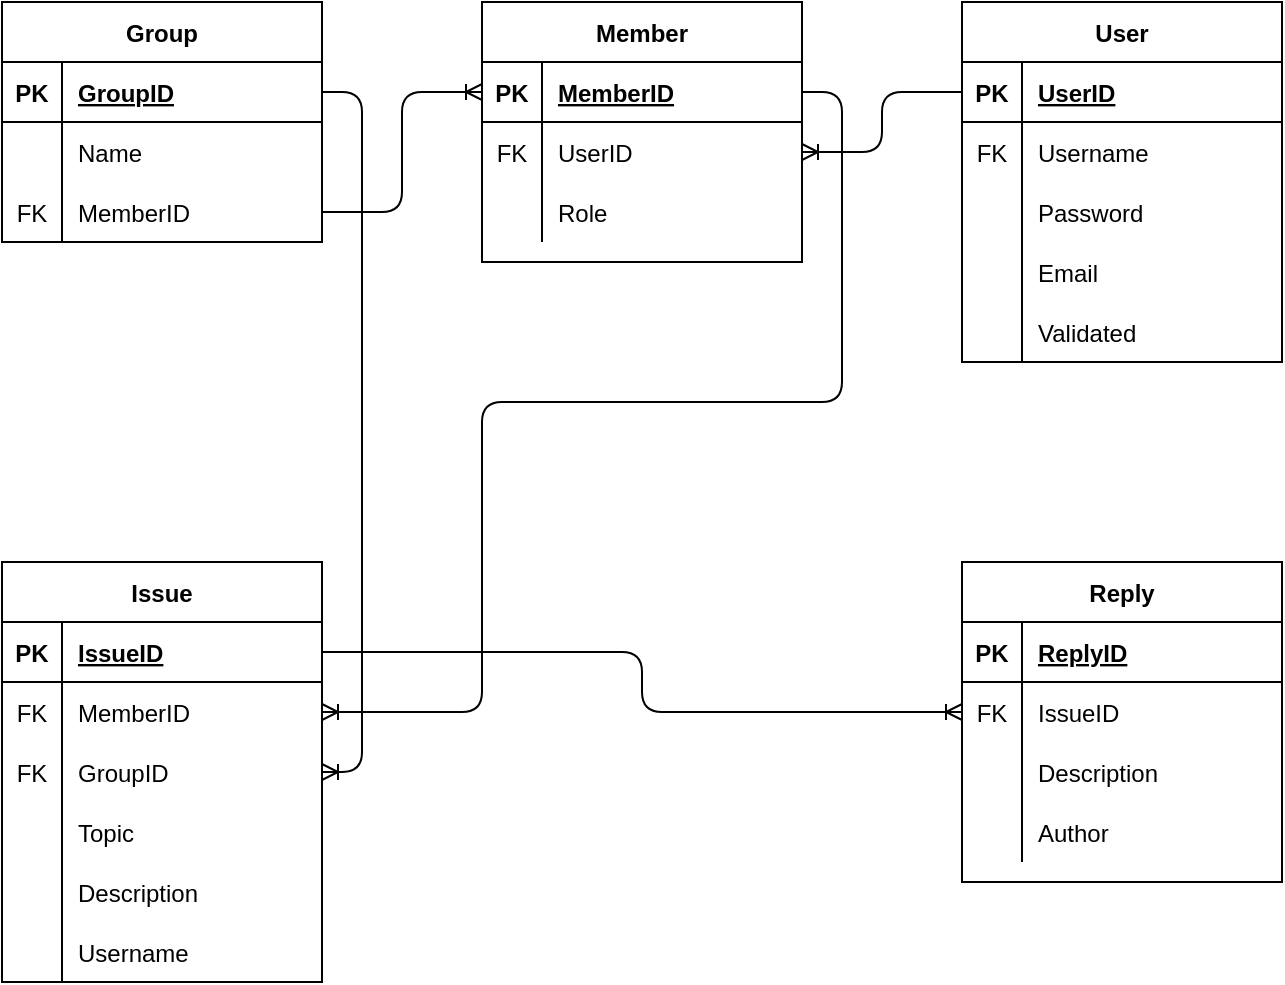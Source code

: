 <mxfile version="13.8.3" type="github">
  <diagram id="bxU3fk7m5OpbvBLP904j" name="Page-1">
    <mxGraphModel dx="1038" dy="575" grid="1" gridSize="10" guides="1" tooltips="1" connect="1" arrows="1" fold="1" page="1" pageScale="1" pageWidth="850" pageHeight="1100" math="0" shadow="0">
      <root>
        <mxCell id="0" />
        <mxCell id="1" parent="0" />
        <mxCell id="K057KEZizGarsnSes37f-97" style="edgeStyle=orthogonalEdgeStyle;rounded=1;orthogonalLoop=1;jettySize=auto;html=1;exitX=1;exitY=0.5;exitDx=0;exitDy=0;entryX=0;entryY=0.5;entryDx=0;entryDy=0;startArrow=none;startFill=0;endArrow=ERoneToMany;endFill=0;" parent="1" source="K057KEZizGarsnSes37f-45" target="K057KEZizGarsnSes37f-88" edge="1">
          <mxGeometry relative="1" as="geometry">
            <Array as="points">
              <mxPoint x="400" y="365" />
              <mxPoint x="400" y="395" />
            </Array>
          </mxGeometry>
        </mxCell>
        <mxCell id="K057KEZizGarsnSes37f-1" value="User" style="shape=table;startSize=30;container=1;collapsible=1;childLayout=tableLayout;fixedRows=1;rowLines=0;fontStyle=1;align=center;resizeLast=1;" parent="1" vertex="1">
          <mxGeometry x="560" y="40" width="160" height="180" as="geometry" />
        </mxCell>
        <mxCell id="K057KEZizGarsnSes37f-2" value="" style="shape=partialRectangle;collapsible=0;dropTarget=0;pointerEvents=0;fillColor=none;top=0;left=0;bottom=1;right=0;points=[[0,0.5],[1,0.5]];portConstraint=eastwest;" parent="K057KEZizGarsnSes37f-1" vertex="1">
          <mxGeometry y="30" width="160" height="30" as="geometry" />
        </mxCell>
        <mxCell id="K057KEZizGarsnSes37f-3" value="PK" style="shape=partialRectangle;connectable=0;fillColor=none;top=0;left=0;bottom=0;right=0;fontStyle=1;overflow=hidden;" parent="K057KEZizGarsnSes37f-2" vertex="1">
          <mxGeometry width="30" height="30" as="geometry" />
        </mxCell>
        <mxCell id="K057KEZizGarsnSes37f-4" value="UserID" style="shape=partialRectangle;connectable=0;fillColor=none;top=0;left=0;bottom=0;right=0;align=left;spacingLeft=6;fontStyle=5;overflow=hidden;" parent="K057KEZizGarsnSes37f-2" vertex="1">
          <mxGeometry x="30" width="130" height="30" as="geometry" />
        </mxCell>
        <mxCell id="K057KEZizGarsnSes37f-5" value="" style="shape=partialRectangle;collapsible=0;dropTarget=0;pointerEvents=0;fillColor=none;top=0;left=0;bottom=0;right=0;points=[[0,0.5],[1,0.5]];portConstraint=eastwest;" parent="K057KEZizGarsnSes37f-1" vertex="1">
          <mxGeometry y="60" width="160" height="30" as="geometry" />
        </mxCell>
        <mxCell id="K057KEZizGarsnSes37f-6" value="FK" style="shape=partialRectangle;connectable=0;fillColor=none;top=0;left=0;bottom=0;right=0;editable=1;overflow=hidden;" parent="K057KEZizGarsnSes37f-5" vertex="1">
          <mxGeometry width="30" height="30" as="geometry" />
        </mxCell>
        <mxCell id="K057KEZizGarsnSes37f-7" value="Username" style="shape=partialRectangle;connectable=0;fillColor=none;top=0;left=0;bottom=0;right=0;align=left;spacingLeft=6;overflow=hidden;" parent="K057KEZizGarsnSes37f-5" vertex="1">
          <mxGeometry x="30" width="130" height="30" as="geometry" />
        </mxCell>
        <mxCell id="K057KEZizGarsnSes37f-8" value="" style="shape=partialRectangle;collapsible=0;dropTarget=0;pointerEvents=0;fillColor=none;top=0;left=0;bottom=0;right=0;points=[[0,0.5],[1,0.5]];portConstraint=eastwest;" parent="K057KEZizGarsnSes37f-1" vertex="1">
          <mxGeometry y="90" width="160" height="30" as="geometry" />
        </mxCell>
        <mxCell id="K057KEZizGarsnSes37f-9" value="" style="shape=partialRectangle;connectable=0;fillColor=none;top=0;left=0;bottom=0;right=0;editable=1;overflow=hidden;" parent="K057KEZizGarsnSes37f-8" vertex="1">
          <mxGeometry width="30" height="30" as="geometry" />
        </mxCell>
        <mxCell id="K057KEZizGarsnSes37f-10" value="Password" style="shape=partialRectangle;connectable=0;fillColor=none;top=0;left=0;bottom=0;right=0;align=left;spacingLeft=6;overflow=hidden;" parent="K057KEZizGarsnSes37f-8" vertex="1">
          <mxGeometry x="30" width="130" height="30" as="geometry" />
        </mxCell>
        <mxCell id="K057KEZizGarsnSes37f-11" value="" style="shape=partialRectangle;collapsible=0;dropTarget=0;pointerEvents=0;fillColor=none;top=0;left=0;bottom=0;right=0;points=[[0,0.5],[1,0.5]];portConstraint=eastwest;" parent="K057KEZizGarsnSes37f-1" vertex="1">
          <mxGeometry y="120" width="160" height="30" as="geometry" />
        </mxCell>
        <mxCell id="K057KEZizGarsnSes37f-12" value="" style="shape=partialRectangle;connectable=0;fillColor=none;top=0;left=0;bottom=0;right=0;editable=1;overflow=hidden;" parent="K057KEZizGarsnSes37f-11" vertex="1">
          <mxGeometry width="30" height="30" as="geometry" />
        </mxCell>
        <mxCell id="K057KEZizGarsnSes37f-13" value="Email" style="shape=partialRectangle;connectable=0;fillColor=none;top=0;left=0;bottom=0;right=0;align=left;spacingLeft=6;overflow=hidden;" parent="K057KEZizGarsnSes37f-11" vertex="1">
          <mxGeometry x="30" width="130" height="30" as="geometry" />
        </mxCell>
        <mxCell id="gorFcoBJhtHLjQZS5to7-1" value="" style="shape=partialRectangle;collapsible=0;dropTarget=0;pointerEvents=0;fillColor=none;top=0;left=0;bottom=0;right=0;points=[[0,0.5],[1,0.5]];portConstraint=eastwest;" parent="K057KEZizGarsnSes37f-1" vertex="1">
          <mxGeometry y="150" width="160" height="30" as="geometry" />
        </mxCell>
        <mxCell id="gorFcoBJhtHLjQZS5to7-2" value="" style="shape=partialRectangle;connectable=0;fillColor=none;top=0;left=0;bottom=0;right=0;editable=1;overflow=hidden;" parent="gorFcoBJhtHLjQZS5to7-1" vertex="1">
          <mxGeometry width="30" height="30" as="geometry" />
        </mxCell>
        <mxCell id="gorFcoBJhtHLjQZS5to7-3" value="Validated" style="shape=partialRectangle;connectable=0;fillColor=none;top=0;left=0;bottom=0;right=0;align=left;spacingLeft=6;overflow=hidden;" parent="gorFcoBJhtHLjQZS5to7-1" vertex="1">
          <mxGeometry x="30" width="130" height="30" as="geometry" />
        </mxCell>
        <mxCell id="K057KEZizGarsnSes37f-19" value="Group" style="shape=table;startSize=30;container=1;collapsible=1;childLayout=tableLayout;fixedRows=1;rowLines=0;fontStyle=1;align=center;resizeLast=1;" parent="1" vertex="1">
          <mxGeometry x="80" y="40" width="160" height="120" as="geometry" />
        </mxCell>
        <mxCell id="K057KEZizGarsnSes37f-20" value="" style="shape=partialRectangle;collapsible=0;dropTarget=0;pointerEvents=0;fillColor=none;top=0;left=0;bottom=1;right=0;points=[[0,0.5],[1,0.5]];portConstraint=eastwest;" parent="K057KEZizGarsnSes37f-19" vertex="1">
          <mxGeometry y="30" width="160" height="30" as="geometry" />
        </mxCell>
        <mxCell id="K057KEZizGarsnSes37f-21" value="PK" style="shape=partialRectangle;connectable=0;fillColor=none;top=0;left=0;bottom=0;right=0;fontStyle=1;overflow=hidden;" parent="K057KEZizGarsnSes37f-20" vertex="1">
          <mxGeometry width="30" height="30" as="geometry" />
        </mxCell>
        <mxCell id="K057KEZizGarsnSes37f-22" value="GroupID" style="shape=partialRectangle;connectable=0;fillColor=none;top=0;left=0;bottom=0;right=0;align=left;spacingLeft=6;fontStyle=5;overflow=hidden;" parent="K057KEZizGarsnSes37f-20" vertex="1">
          <mxGeometry x="30" width="130" height="30" as="geometry" />
        </mxCell>
        <mxCell id="K057KEZizGarsnSes37f-23" value="" style="shape=partialRectangle;collapsible=0;dropTarget=0;pointerEvents=0;fillColor=none;top=0;left=0;bottom=0;right=0;points=[[0,0.5],[1,0.5]];portConstraint=eastwest;" parent="K057KEZizGarsnSes37f-19" vertex="1">
          <mxGeometry y="60" width="160" height="30" as="geometry" />
        </mxCell>
        <mxCell id="K057KEZizGarsnSes37f-24" value="" style="shape=partialRectangle;connectable=0;fillColor=none;top=0;left=0;bottom=0;right=0;editable=1;overflow=hidden;" parent="K057KEZizGarsnSes37f-23" vertex="1">
          <mxGeometry width="30" height="30" as="geometry" />
        </mxCell>
        <mxCell id="K057KEZizGarsnSes37f-25" value="Name" style="shape=partialRectangle;connectable=0;fillColor=none;top=0;left=0;bottom=0;right=0;align=left;spacingLeft=6;overflow=hidden;" parent="K057KEZizGarsnSes37f-23" vertex="1">
          <mxGeometry x="30" width="130" height="30" as="geometry" />
        </mxCell>
        <mxCell id="K057KEZizGarsnSes37f-26" value="" style="shape=partialRectangle;collapsible=0;dropTarget=0;pointerEvents=0;fillColor=none;top=0;left=0;bottom=0;right=0;points=[[0,0.5],[1,0.5]];portConstraint=eastwest;" parent="K057KEZizGarsnSes37f-19" vertex="1">
          <mxGeometry y="90" width="160" height="30" as="geometry" />
        </mxCell>
        <mxCell id="K057KEZizGarsnSes37f-27" value="FK" style="shape=partialRectangle;connectable=0;fillColor=none;top=0;left=0;bottom=0;right=0;editable=1;overflow=hidden;" parent="K057KEZizGarsnSes37f-26" vertex="1">
          <mxGeometry width="30" height="30" as="geometry" />
        </mxCell>
        <mxCell id="K057KEZizGarsnSes37f-28" value="MemberID" style="shape=partialRectangle;connectable=0;fillColor=none;top=0;left=0;bottom=0;right=0;align=left;spacingLeft=6;overflow=hidden;" parent="K057KEZizGarsnSes37f-26" vertex="1">
          <mxGeometry x="30" width="130" height="30" as="geometry" />
        </mxCell>
        <mxCell id="K057KEZizGarsnSes37f-61" value="Member" style="shape=table;startSize=30;container=1;collapsible=1;childLayout=tableLayout;fixedRows=1;rowLines=0;fontStyle=1;align=center;resizeLast=1;" parent="1" vertex="1">
          <mxGeometry x="320" y="40" width="160" height="130" as="geometry" />
        </mxCell>
        <mxCell id="K057KEZizGarsnSes37f-62" value="" style="shape=partialRectangle;collapsible=0;dropTarget=0;pointerEvents=0;fillColor=none;top=0;left=0;bottom=1;right=0;points=[[0,0.5],[1,0.5]];portConstraint=eastwest;" parent="K057KEZizGarsnSes37f-61" vertex="1">
          <mxGeometry y="30" width="160" height="30" as="geometry" />
        </mxCell>
        <mxCell id="K057KEZizGarsnSes37f-63" value="PK" style="shape=partialRectangle;connectable=0;fillColor=none;top=0;left=0;bottom=0;right=0;fontStyle=1;overflow=hidden;" parent="K057KEZizGarsnSes37f-62" vertex="1">
          <mxGeometry width="30" height="30" as="geometry" />
        </mxCell>
        <mxCell id="K057KEZizGarsnSes37f-64" value="MemberID" style="shape=partialRectangle;connectable=0;fillColor=none;top=0;left=0;bottom=0;right=0;align=left;spacingLeft=6;fontStyle=5;overflow=hidden;" parent="K057KEZizGarsnSes37f-62" vertex="1">
          <mxGeometry x="30" width="130" height="30" as="geometry" />
        </mxCell>
        <mxCell id="K057KEZizGarsnSes37f-65" value="" style="shape=partialRectangle;collapsible=0;dropTarget=0;pointerEvents=0;fillColor=none;top=0;left=0;bottom=0;right=0;points=[[0,0.5],[1,0.5]];portConstraint=eastwest;" parent="K057KEZizGarsnSes37f-61" vertex="1">
          <mxGeometry y="60" width="160" height="30" as="geometry" />
        </mxCell>
        <mxCell id="K057KEZizGarsnSes37f-66" value="FK" style="shape=partialRectangle;connectable=0;fillColor=none;top=0;left=0;bottom=0;right=0;editable=1;overflow=hidden;" parent="K057KEZizGarsnSes37f-65" vertex="1">
          <mxGeometry width="30" height="30" as="geometry" />
        </mxCell>
        <mxCell id="K057KEZizGarsnSes37f-67" value="UserID" style="shape=partialRectangle;connectable=0;fillColor=none;top=0;left=0;bottom=0;right=0;align=left;spacingLeft=6;overflow=hidden;" parent="K057KEZizGarsnSes37f-65" vertex="1">
          <mxGeometry x="30" width="130" height="30" as="geometry" />
        </mxCell>
        <mxCell id="K057KEZizGarsnSes37f-68" value="" style="shape=partialRectangle;collapsible=0;dropTarget=0;pointerEvents=0;fillColor=none;top=0;left=0;bottom=0;right=0;points=[[0,0.5],[1,0.5]];portConstraint=eastwest;" parent="K057KEZizGarsnSes37f-61" vertex="1">
          <mxGeometry y="90" width="160" height="30" as="geometry" />
        </mxCell>
        <mxCell id="K057KEZizGarsnSes37f-69" value="" style="shape=partialRectangle;connectable=0;fillColor=none;top=0;left=0;bottom=0;right=0;editable=1;overflow=hidden;" parent="K057KEZizGarsnSes37f-68" vertex="1">
          <mxGeometry width="30" height="30" as="geometry" />
        </mxCell>
        <mxCell id="K057KEZizGarsnSes37f-70" value="Role" style="shape=partialRectangle;connectable=0;fillColor=none;top=0;left=0;bottom=0;right=0;align=left;spacingLeft=6;overflow=hidden;" parent="K057KEZizGarsnSes37f-68" vertex="1">
          <mxGeometry x="30" width="130" height="30" as="geometry" />
        </mxCell>
        <mxCell id="K057KEZizGarsnSes37f-44" value="Issue" style="shape=table;startSize=30;container=1;collapsible=1;childLayout=tableLayout;fixedRows=1;rowLines=0;fontStyle=1;align=center;resizeLast=1;" parent="1" vertex="1">
          <mxGeometry x="80" y="320" width="160" height="210" as="geometry" />
        </mxCell>
        <mxCell id="K057KEZizGarsnSes37f-45" value="" style="shape=partialRectangle;collapsible=0;dropTarget=0;pointerEvents=0;fillColor=none;top=0;left=0;bottom=1;right=0;points=[[0,0.5],[1,0.5]];portConstraint=eastwest;" parent="K057KEZizGarsnSes37f-44" vertex="1">
          <mxGeometry y="30" width="160" height="30" as="geometry" />
        </mxCell>
        <mxCell id="K057KEZizGarsnSes37f-46" value="PK" style="shape=partialRectangle;connectable=0;fillColor=none;top=0;left=0;bottom=0;right=0;fontStyle=1;overflow=hidden;" parent="K057KEZizGarsnSes37f-45" vertex="1">
          <mxGeometry width="30" height="30" as="geometry" />
        </mxCell>
        <mxCell id="K057KEZizGarsnSes37f-47" value="IssueID" style="shape=partialRectangle;connectable=0;fillColor=none;top=0;left=0;bottom=0;right=0;align=left;spacingLeft=6;fontStyle=5;overflow=hidden;" parent="K057KEZizGarsnSes37f-45" vertex="1">
          <mxGeometry x="30" width="130" height="30" as="geometry" />
        </mxCell>
        <mxCell id="K057KEZizGarsnSes37f-48" value="" style="shape=partialRectangle;collapsible=0;dropTarget=0;pointerEvents=0;fillColor=none;top=0;left=0;bottom=0;right=0;points=[[0,0.5],[1,0.5]];portConstraint=eastwest;" parent="K057KEZizGarsnSes37f-44" vertex="1">
          <mxGeometry y="60" width="160" height="30" as="geometry" />
        </mxCell>
        <mxCell id="K057KEZizGarsnSes37f-49" value="FK" style="shape=partialRectangle;connectable=0;fillColor=none;top=0;left=0;bottom=0;right=0;editable=1;overflow=hidden;" parent="K057KEZizGarsnSes37f-48" vertex="1">
          <mxGeometry width="30" height="30" as="geometry" />
        </mxCell>
        <mxCell id="K057KEZizGarsnSes37f-50" value="MemberID" style="shape=partialRectangle;connectable=0;fillColor=none;top=0;left=0;bottom=0;right=0;align=left;spacingLeft=6;overflow=hidden;" parent="K057KEZizGarsnSes37f-48" vertex="1">
          <mxGeometry x="30" width="130" height="30" as="geometry" />
        </mxCell>
        <mxCell id="-EIr2ZvPRp1JUZntUvu1-2" value="" style="shape=partialRectangle;collapsible=0;dropTarget=0;pointerEvents=0;fillColor=none;top=0;left=0;bottom=0;right=0;points=[[0,0.5],[1,0.5]];portConstraint=eastwest;" vertex="1" parent="K057KEZizGarsnSes37f-44">
          <mxGeometry y="90" width="160" height="30" as="geometry" />
        </mxCell>
        <mxCell id="-EIr2ZvPRp1JUZntUvu1-3" value="FK" style="shape=partialRectangle;connectable=0;fillColor=none;top=0;left=0;bottom=0;right=0;editable=1;overflow=hidden;" vertex="1" parent="-EIr2ZvPRp1JUZntUvu1-2">
          <mxGeometry width="30" height="30" as="geometry" />
        </mxCell>
        <mxCell id="-EIr2ZvPRp1JUZntUvu1-4" value="GroupID" style="shape=partialRectangle;connectable=0;fillColor=none;top=0;left=0;bottom=0;right=0;align=left;spacingLeft=6;overflow=hidden;" vertex="1" parent="-EIr2ZvPRp1JUZntUvu1-2">
          <mxGeometry x="30" width="130" height="30" as="geometry" />
        </mxCell>
        <mxCell id="K057KEZizGarsnSes37f-51" value="" style="shape=partialRectangle;collapsible=0;dropTarget=0;pointerEvents=0;fillColor=none;top=0;left=0;bottom=0;right=0;points=[[0,0.5],[1,0.5]];portConstraint=eastwest;" parent="K057KEZizGarsnSes37f-44" vertex="1">
          <mxGeometry y="120" width="160" height="30" as="geometry" />
        </mxCell>
        <mxCell id="K057KEZizGarsnSes37f-52" value="" style="shape=partialRectangle;connectable=0;fillColor=none;top=0;left=0;bottom=0;right=0;editable=1;overflow=hidden;" parent="K057KEZizGarsnSes37f-51" vertex="1">
          <mxGeometry width="30" height="30" as="geometry" />
        </mxCell>
        <mxCell id="K057KEZizGarsnSes37f-53" value="Topic" style="shape=partialRectangle;connectable=0;fillColor=none;top=0;left=0;bottom=0;right=0;align=left;spacingLeft=6;overflow=hidden;" parent="K057KEZizGarsnSes37f-51" vertex="1">
          <mxGeometry x="30" width="130" height="30" as="geometry" />
        </mxCell>
        <mxCell id="K057KEZizGarsnSes37f-54" value="" style="shape=partialRectangle;collapsible=0;dropTarget=0;pointerEvents=0;fillColor=none;top=0;left=0;bottom=0;right=0;points=[[0,0.5],[1,0.5]];portConstraint=eastwest;" parent="K057KEZizGarsnSes37f-44" vertex="1">
          <mxGeometry y="150" width="160" height="30" as="geometry" />
        </mxCell>
        <mxCell id="K057KEZizGarsnSes37f-55" value="" style="shape=partialRectangle;connectable=0;fillColor=none;top=0;left=0;bottom=0;right=0;editable=1;overflow=hidden;" parent="K057KEZizGarsnSes37f-54" vertex="1">
          <mxGeometry width="30" height="30" as="geometry" />
        </mxCell>
        <mxCell id="K057KEZizGarsnSes37f-56" value="Description" style="shape=partialRectangle;connectable=0;fillColor=none;top=0;left=0;bottom=0;right=0;align=left;spacingLeft=6;overflow=hidden;" parent="K057KEZizGarsnSes37f-54" vertex="1">
          <mxGeometry x="30" width="130" height="30" as="geometry" />
        </mxCell>
        <mxCell id="K057KEZizGarsnSes37f-74" value="" style="shape=partialRectangle;collapsible=0;dropTarget=0;pointerEvents=0;fillColor=none;top=0;left=0;bottom=0;right=0;points=[[0,0.5],[1,0.5]];portConstraint=eastwest;" parent="K057KEZizGarsnSes37f-44" vertex="1">
          <mxGeometry y="180" width="160" height="30" as="geometry" />
        </mxCell>
        <mxCell id="K057KEZizGarsnSes37f-75" value="" style="shape=partialRectangle;connectable=0;fillColor=none;top=0;left=0;bottom=0;right=0;editable=1;overflow=hidden;" parent="K057KEZizGarsnSes37f-74" vertex="1">
          <mxGeometry width="30" height="30" as="geometry" />
        </mxCell>
        <mxCell id="K057KEZizGarsnSes37f-76" value="Username" style="shape=partialRectangle;connectable=0;fillColor=none;top=0;left=0;bottom=0;right=0;align=left;spacingLeft=6;overflow=hidden;" parent="K057KEZizGarsnSes37f-74" vertex="1">
          <mxGeometry x="30" width="130" height="30" as="geometry" />
        </mxCell>
        <mxCell id="K057KEZizGarsnSes37f-84" value="Reply" style="shape=table;startSize=30;container=1;collapsible=1;childLayout=tableLayout;fixedRows=1;rowLines=0;fontStyle=1;align=center;resizeLast=1;" parent="1" vertex="1">
          <mxGeometry x="560" y="320" width="160" height="160" as="geometry" />
        </mxCell>
        <mxCell id="K057KEZizGarsnSes37f-85" value="" style="shape=partialRectangle;collapsible=0;dropTarget=0;pointerEvents=0;fillColor=none;top=0;left=0;bottom=1;right=0;points=[[0,0.5],[1,0.5]];portConstraint=eastwest;" parent="K057KEZizGarsnSes37f-84" vertex="1">
          <mxGeometry y="30" width="160" height="30" as="geometry" />
        </mxCell>
        <mxCell id="K057KEZizGarsnSes37f-86" value="PK" style="shape=partialRectangle;connectable=0;fillColor=none;top=0;left=0;bottom=0;right=0;fontStyle=1;overflow=hidden;" parent="K057KEZizGarsnSes37f-85" vertex="1">
          <mxGeometry width="30" height="30" as="geometry" />
        </mxCell>
        <mxCell id="K057KEZizGarsnSes37f-87" value="ReplyID" style="shape=partialRectangle;connectable=0;fillColor=none;top=0;left=0;bottom=0;right=0;align=left;spacingLeft=6;fontStyle=5;overflow=hidden;" parent="K057KEZizGarsnSes37f-85" vertex="1">
          <mxGeometry x="30" width="130" height="30" as="geometry" />
        </mxCell>
        <mxCell id="K057KEZizGarsnSes37f-88" value="" style="shape=partialRectangle;collapsible=0;dropTarget=0;pointerEvents=0;fillColor=none;top=0;left=0;bottom=0;right=0;points=[[0,0.5],[1,0.5]];portConstraint=eastwest;" parent="K057KEZizGarsnSes37f-84" vertex="1">
          <mxGeometry y="60" width="160" height="30" as="geometry" />
        </mxCell>
        <mxCell id="K057KEZizGarsnSes37f-89" value="FK" style="shape=partialRectangle;connectable=0;fillColor=none;top=0;left=0;bottom=0;right=0;editable=1;overflow=hidden;" parent="K057KEZizGarsnSes37f-88" vertex="1">
          <mxGeometry width="30" height="30" as="geometry" />
        </mxCell>
        <mxCell id="K057KEZizGarsnSes37f-90" value="IssueID" style="shape=partialRectangle;connectable=0;fillColor=none;top=0;left=0;bottom=0;right=0;align=left;spacingLeft=6;overflow=hidden;" parent="K057KEZizGarsnSes37f-88" vertex="1">
          <mxGeometry x="30" width="130" height="30" as="geometry" />
        </mxCell>
        <mxCell id="K057KEZizGarsnSes37f-91" value="" style="shape=partialRectangle;collapsible=0;dropTarget=0;pointerEvents=0;fillColor=none;top=0;left=0;bottom=0;right=0;points=[[0,0.5],[1,0.5]];portConstraint=eastwest;" parent="K057KEZizGarsnSes37f-84" vertex="1">
          <mxGeometry y="90" width="160" height="30" as="geometry" />
        </mxCell>
        <mxCell id="K057KEZizGarsnSes37f-92" value="" style="shape=partialRectangle;connectable=0;fillColor=none;top=0;left=0;bottom=0;right=0;editable=1;overflow=hidden;" parent="K057KEZizGarsnSes37f-91" vertex="1">
          <mxGeometry width="30" height="30" as="geometry" />
        </mxCell>
        <mxCell id="K057KEZizGarsnSes37f-93" value="Description" style="shape=partialRectangle;connectable=0;fillColor=none;top=0;left=0;bottom=0;right=0;align=left;spacingLeft=6;overflow=hidden;" parent="K057KEZizGarsnSes37f-91" vertex="1">
          <mxGeometry x="30" width="130" height="30" as="geometry" />
        </mxCell>
        <mxCell id="K057KEZizGarsnSes37f-94" value="" style="shape=partialRectangle;collapsible=0;dropTarget=0;pointerEvents=0;fillColor=none;top=0;left=0;bottom=0;right=0;points=[[0,0.5],[1,0.5]];portConstraint=eastwest;" parent="K057KEZizGarsnSes37f-84" vertex="1">
          <mxGeometry y="120" width="160" height="30" as="geometry" />
        </mxCell>
        <mxCell id="K057KEZizGarsnSes37f-95" value="" style="shape=partialRectangle;connectable=0;fillColor=none;top=0;left=0;bottom=0;right=0;editable=1;overflow=hidden;" parent="K057KEZizGarsnSes37f-94" vertex="1">
          <mxGeometry width="30" height="30" as="geometry" />
        </mxCell>
        <mxCell id="K057KEZizGarsnSes37f-96" value="Author" style="shape=partialRectangle;connectable=0;fillColor=none;top=0;left=0;bottom=0;right=0;align=left;spacingLeft=6;overflow=hidden;" parent="K057KEZizGarsnSes37f-94" vertex="1">
          <mxGeometry x="30" width="130" height="30" as="geometry" />
        </mxCell>
        <mxCell id="-EIr2ZvPRp1JUZntUvu1-6" style="edgeStyle=orthogonalEdgeStyle;rounded=1;orthogonalLoop=1;jettySize=auto;html=1;exitX=1;exitY=0.5;exitDx=0;exitDy=0;entryX=0;entryY=0.5;entryDx=0;entryDy=0;endArrow=ERoneToMany;endFill=0;" edge="1" parent="1" source="K057KEZizGarsnSes37f-26" target="K057KEZizGarsnSes37f-62">
          <mxGeometry relative="1" as="geometry" />
        </mxCell>
        <mxCell id="-EIr2ZvPRp1JUZntUvu1-7" style="edgeStyle=orthogonalEdgeStyle;rounded=1;orthogonalLoop=1;jettySize=auto;html=1;exitX=0;exitY=0.5;exitDx=0;exitDy=0;entryX=1;entryY=0.5;entryDx=0;entryDy=0;endArrow=ERoneToMany;endFill=0;" edge="1" parent="1" source="K057KEZizGarsnSes37f-2" target="K057KEZizGarsnSes37f-65">
          <mxGeometry relative="1" as="geometry" />
        </mxCell>
        <mxCell id="-EIr2ZvPRp1JUZntUvu1-8" style="edgeStyle=orthogonalEdgeStyle;rounded=1;orthogonalLoop=1;jettySize=auto;html=1;exitX=1;exitY=0.5;exitDx=0;exitDy=0;entryX=1;entryY=0.5;entryDx=0;entryDy=0;endArrow=ERoneToMany;endFill=0;" edge="1" parent="1" source="K057KEZizGarsnSes37f-62" target="K057KEZizGarsnSes37f-48">
          <mxGeometry relative="1" as="geometry">
            <Array as="points">
              <mxPoint x="500" y="85" />
              <mxPoint x="500" y="240" />
              <mxPoint x="320" y="240" />
              <mxPoint x="320" y="395" />
            </Array>
          </mxGeometry>
        </mxCell>
        <mxCell id="-EIr2ZvPRp1JUZntUvu1-9" style="edgeStyle=orthogonalEdgeStyle;rounded=1;orthogonalLoop=1;jettySize=auto;html=1;exitX=1;exitY=0.5;exitDx=0;exitDy=0;entryX=1;entryY=0.5;entryDx=0;entryDy=0;endArrow=ERoneToMany;endFill=0;" edge="1" parent="1" source="K057KEZizGarsnSes37f-20" target="-EIr2ZvPRp1JUZntUvu1-2">
          <mxGeometry relative="1" as="geometry" />
        </mxCell>
      </root>
    </mxGraphModel>
  </diagram>
</mxfile>
